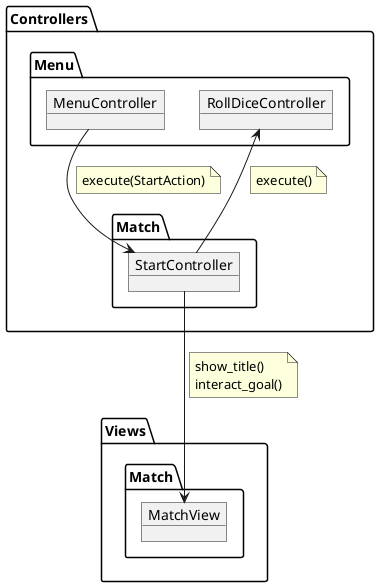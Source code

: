 @startuml

package Views {
    package Match3 as "Match"{
        object MatchView
    }
}

package Controllers {
    package Menu {
        object MenuController
        object RollDiceController
    }

    package Match2 as "Match" {
        object StartController
    }
}

StartController --> RollDiceController
note on link
    execute()
end note

MenuController -down-> StartController
note on link
    execute(StartAction)
end note

StartController --> MatchView
note on link
    show_title()
    interact_goal()
end note

@enduml
